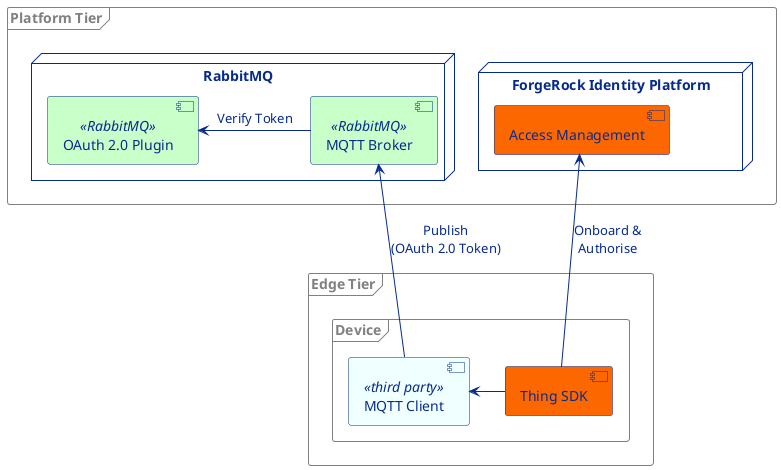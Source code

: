 @startuml

skinparam component {
  FontColor #062b8c
  BackgroundColor #fc6700
  BorderColor #062b8c
  BackgroundColor<<third party>> azure
  BackgroundColor<<RabbitMQ>> TECHNOLOGY
  ArrowColor #062b8c
  ArrowFontColor #062b8c
}
skinparam node {
  BorderColor #062b8c
  FontColor #062b8c
}
skinparam frame {
  BorderColor Grey
  FontColor Grey
}

frame "Edge Tier" {
    frame "Device" {
        [Thing SDK] as ac
        [MQTT Client] as mc <<third party>>
    }
}
frame "Platform Tier" {
    node "ForgeRock Identity Platform" {
        [Access Management] as am
    }
    node "RabbitMQ" {
        [MQTT Broker] as mqtt <<RabbitMQ>>
        [OAuth 2.0 Plugin] as oauth2 <<RabbitMQ>>
    }
}
ac -up-> am : Onboard &\nAuthorise
ac -right-> mc
mc -up-> mqtt : Publish\n(OAuth 2.0 Token)
mqtt -left-> oauth2 : Verify Token
@enduml